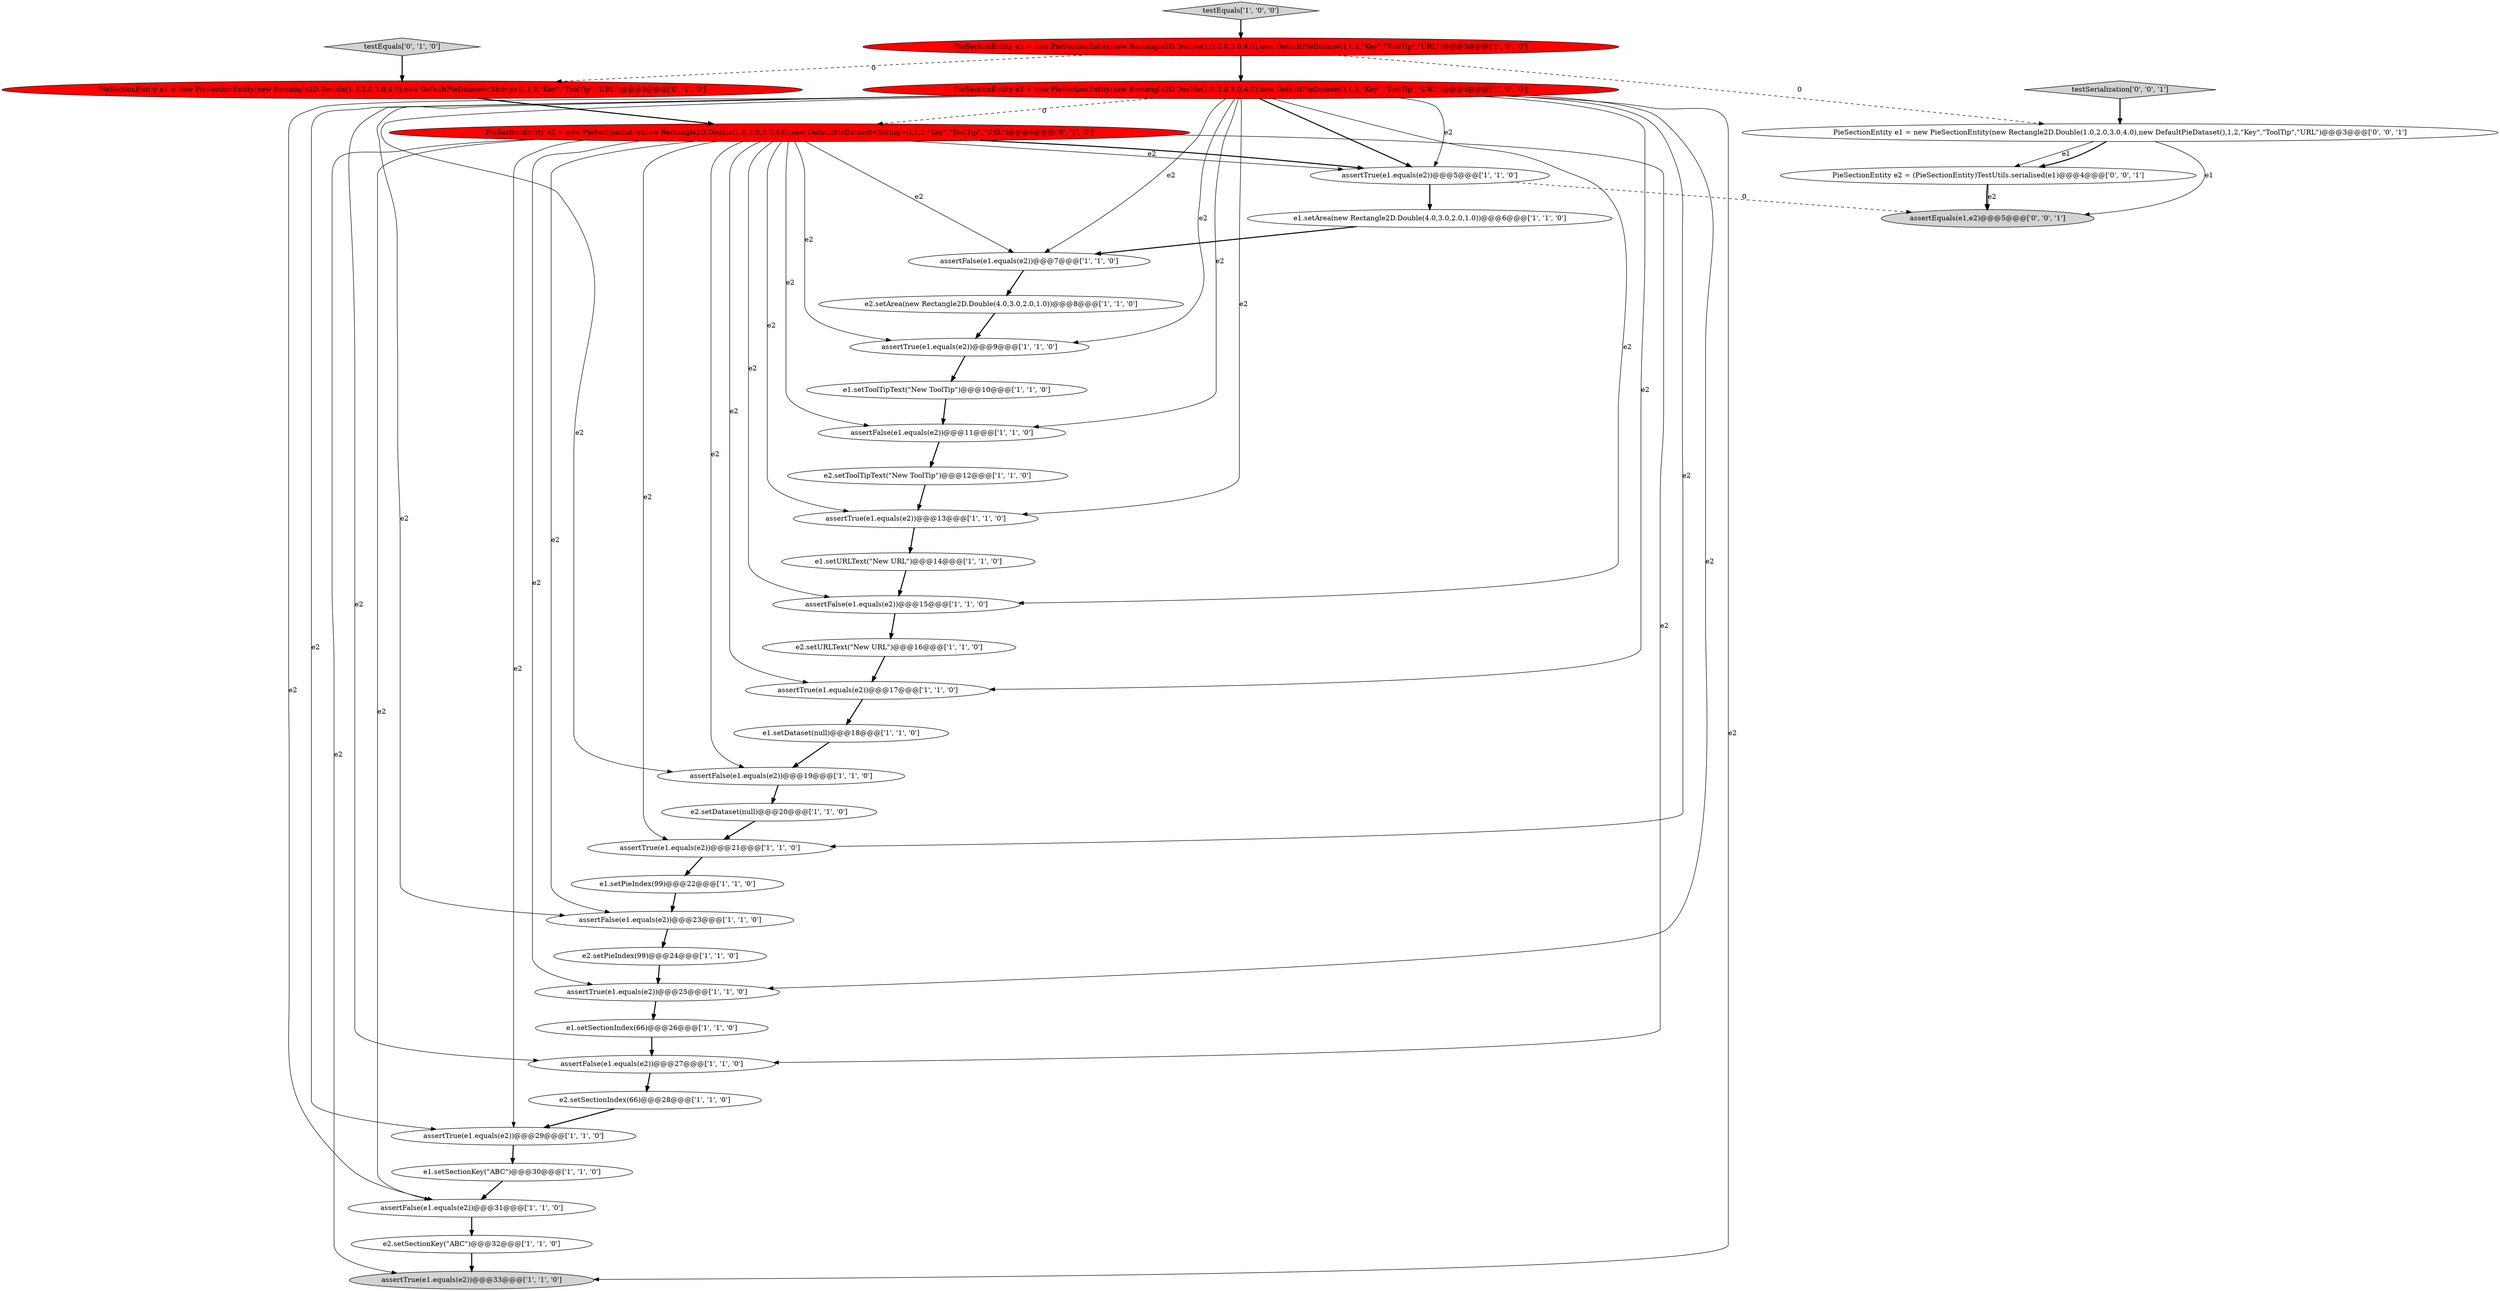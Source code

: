 digraph {
17 [style = filled, label = "e1.setURLText(\"New URL\")@@@14@@@['1', '1', '0']", fillcolor = white, shape = ellipse image = "AAA0AAABBB1BBB"];
14 [style = filled, label = "assertFalse(e1.equals(e2))@@@15@@@['1', '1', '0']", fillcolor = white, shape = ellipse image = "AAA0AAABBB1BBB"];
21 [style = filled, label = "assertFalse(e1.equals(e2))@@@31@@@['1', '1', '0']", fillcolor = white, shape = ellipse image = "AAA0AAABBB1BBB"];
19 [style = filled, label = "PieSectionEntity e1 = new PieSectionEntity(new Rectangle2D.Double(1.0,2.0,3.0,4.0),new DefaultPieDataset(),1,2,\"Key\",\"ToolTip\",\"URL\")@@@3@@@['1', '0', '0']", fillcolor = red, shape = ellipse image = "AAA1AAABBB1BBB"];
11 [style = filled, label = "assertFalse(e1.equals(e2))@@@11@@@['1', '1', '0']", fillcolor = white, shape = ellipse image = "AAA0AAABBB1BBB"];
26 [style = filled, label = "assertTrue(e1.equals(e2))@@@17@@@['1', '1', '0']", fillcolor = white, shape = ellipse image = "AAA0AAABBB1BBB"];
37 [style = filled, label = "PieSectionEntity e1 = new PieSectionEntity(new Rectangle2D.Double(1.0,2.0,3.0,4.0),new DefaultPieDataset(),1,2,\"Key\",\"ToolTip\",\"URL\")@@@3@@@['0', '0', '1']", fillcolor = white, shape = ellipse image = "AAA0AAABBB3BBB"];
2 [style = filled, label = "assertTrue(e1.equals(e2))@@@33@@@['1', '1', '0']", fillcolor = lightgray, shape = ellipse image = "AAA0AAABBB1BBB"];
20 [style = filled, label = "e1.setDataset(null)@@@18@@@['1', '1', '0']", fillcolor = white, shape = ellipse image = "AAA0AAABBB1BBB"];
35 [style = filled, label = "PieSectionEntity e2 = (PieSectionEntity)TestUtils.serialised(e1)@@@4@@@['0', '0', '1']", fillcolor = white, shape = ellipse image = "AAA0AAABBB3BBB"];
8 [style = filled, label = "assertFalse(e1.equals(e2))@@@19@@@['1', '1', '0']", fillcolor = white, shape = ellipse image = "AAA0AAABBB1BBB"];
22 [style = filled, label = "assertFalse(e1.equals(e2))@@@27@@@['1', '1', '0']", fillcolor = white, shape = ellipse image = "AAA0AAABBB1BBB"];
16 [style = filled, label = "assertTrue(e1.equals(e2))@@@21@@@['1', '1', '0']", fillcolor = white, shape = ellipse image = "AAA0AAABBB1BBB"];
30 [style = filled, label = "e2.setToolTipText(\"New ToolTip\")@@@12@@@['1', '1', '0']", fillcolor = white, shape = ellipse image = "AAA0AAABBB1BBB"];
10 [style = filled, label = "e2.setSectionKey(\"ABC\")@@@32@@@['1', '1', '0']", fillcolor = white, shape = ellipse image = "AAA0AAABBB1BBB"];
25 [style = filled, label = "e2.setPieIndex(99)@@@24@@@['1', '1', '0']", fillcolor = white, shape = ellipse image = "AAA0AAABBB1BBB"];
0 [style = filled, label = "e1.setArea(new Rectangle2D.Double(4.0,3.0,2.0,1.0))@@@6@@@['1', '1', '0']", fillcolor = white, shape = ellipse image = "AAA0AAABBB1BBB"];
29 [style = filled, label = "e2.setSectionIndex(66)@@@28@@@['1', '1', '0']", fillcolor = white, shape = ellipse image = "AAA0AAABBB1BBB"];
7 [style = filled, label = "e2.setArea(new Rectangle2D.Double(4.0,3.0,2.0,1.0))@@@8@@@['1', '1', '0']", fillcolor = white, shape = ellipse image = "AAA0AAABBB1BBB"];
32 [style = filled, label = "testEquals['0', '1', '0']", fillcolor = lightgray, shape = diamond image = "AAA0AAABBB2BBB"];
24 [style = filled, label = "assertTrue(e1.equals(e2))@@@9@@@['1', '1', '0']", fillcolor = white, shape = ellipse image = "AAA0AAABBB1BBB"];
31 [style = filled, label = "e1.setSectionIndex(66)@@@26@@@['1', '1', '0']", fillcolor = white, shape = ellipse image = "AAA0AAABBB1BBB"];
36 [style = filled, label = "assertEquals(e1,e2)@@@5@@@['0', '0', '1']", fillcolor = lightgray, shape = ellipse image = "AAA0AAABBB3BBB"];
38 [style = filled, label = "testSerialization['0', '0', '1']", fillcolor = lightgray, shape = diamond image = "AAA0AAABBB3BBB"];
23 [style = filled, label = "e1.setSectionKey(\"ABC\")@@@30@@@['1', '1', '0']", fillcolor = white, shape = ellipse image = "AAA0AAABBB1BBB"];
18 [style = filled, label = "assertFalse(e1.equals(e2))@@@23@@@['1', '1', '0']", fillcolor = white, shape = ellipse image = "AAA0AAABBB1BBB"];
28 [style = filled, label = "assertTrue(e1.equals(e2))@@@29@@@['1', '1', '0']", fillcolor = white, shape = ellipse image = "AAA0AAABBB1BBB"];
13 [style = filled, label = "e1.setPieIndex(99)@@@22@@@['1', '1', '0']", fillcolor = white, shape = ellipse image = "AAA0AAABBB1BBB"];
4 [style = filled, label = "assertTrue(e1.equals(e2))@@@5@@@['1', '1', '0']", fillcolor = white, shape = ellipse image = "AAA0AAABBB1BBB"];
6 [style = filled, label = "testEquals['1', '0', '0']", fillcolor = lightgray, shape = diamond image = "AAA0AAABBB1BBB"];
33 [style = filled, label = "PieSectionEntity e1 = new PieSectionEntity(new Rectangle2D.Double(1.0,2.0,3.0,4.0),new DefaultPieDataset<String>(),1,2,\"Key\",\"ToolTip\",\"URL\")@@@3@@@['0', '1', '0']", fillcolor = red, shape = ellipse image = "AAA1AAABBB2BBB"];
5 [style = filled, label = "PieSectionEntity e2 = new PieSectionEntity(new Rectangle2D.Double(1.0,2.0,3.0,4.0),new DefaultPieDataset(),1,2,\"Key\",\"ToolTip\",\"URL\")@@@4@@@['1', '0', '0']", fillcolor = red, shape = ellipse image = "AAA1AAABBB1BBB"];
12 [style = filled, label = "e2.setURLText(\"New URL\")@@@16@@@['1', '1', '0']", fillcolor = white, shape = ellipse image = "AAA0AAABBB1BBB"];
34 [style = filled, label = "PieSectionEntity e2 = new PieSectionEntity(new Rectangle2D.Double(1.0,2.0,3.0,4.0),new DefaultPieDataset<String>(),1,2,\"Key\",\"ToolTip\",\"URL\")@@@4@@@['0', '1', '0']", fillcolor = red, shape = ellipse image = "AAA1AAABBB2BBB"];
27 [style = filled, label = "e2.setDataset(null)@@@20@@@['1', '1', '0']", fillcolor = white, shape = ellipse image = "AAA0AAABBB1BBB"];
9 [style = filled, label = "assertTrue(e1.equals(e2))@@@13@@@['1', '1', '0']", fillcolor = white, shape = ellipse image = "AAA0AAABBB1BBB"];
3 [style = filled, label = "e1.setToolTipText(\"New ToolTip\")@@@10@@@['1', '1', '0']", fillcolor = white, shape = ellipse image = "AAA0AAABBB1BBB"];
15 [style = filled, label = "assertTrue(e1.equals(e2))@@@25@@@['1', '1', '0']", fillcolor = white, shape = ellipse image = "AAA0AAABBB1BBB"];
1 [style = filled, label = "assertFalse(e1.equals(e2))@@@7@@@['1', '1', '0']", fillcolor = white, shape = ellipse image = "AAA0AAABBB1BBB"];
34->11 [style = solid, label="e2"];
5->14 [style = solid, label="e2"];
21->10 [style = bold, label=""];
5->22 [style = solid, label="e2"];
5->28 [style = solid, label="e2"];
16->13 [style = bold, label=""];
5->8 [style = solid, label="e2"];
5->15 [style = solid, label="e2"];
31->22 [style = bold, label=""];
5->9 [style = solid, label="e2"];
34->28 [style = solid, label="e2"];
5->2 [style = solid, label="e2"];
3->11 [style = bold, label=""];
22->29 [style = bold, label=""];
34->8 [style = solid, label="e2"];
5->16 [style = solid, label="e2"];
9->17 [style = bold, label=""];
30->9 [style = bold, label=""];
12->26 [style = bold, label=""];
6->19 [style = bold, label=""];
27->16 [style = bold, label=""];
34->1 [style = solid, label="e2"];
1->7 [style = bold, label=""];
34->14 [style = solid, label="e2"];
37->36 [style = solid, label="e1"];
32->33 [style = bold, label=""];
5->18 [style = solid, label="e2"];
5->21 [style = solid, label="e2"];
34->4 [style = solid, label="e2"];
4->0 [style = bold, label=""];
5->34 [style = dashed, label="0"];
29->28 [style = bold, label=""];
19->5 [style = bold, label=""];
7->24 [style = bold, label=""];
20->8 [style = bold, label=""];
34->24 [style = solid, label="e2"];
5->24 [style = solid, label="e2"];
4->36 [style = dashed, label="0"];
23->21 [style = bold, label=""];
15->31 [style = bold, label=""];
17->14 [style = bold, label=""];
28->23 [style = bold, label=""];
38->37 [style = bold, label=""];
0->1 [style = bold, label=""];
5->4 [style = solid, label="e2"];
34->16 [style = solid, label="e2"];
14->12 [style = bold, label=""];
5->4 [style = bold, label=""];
5->26 [style = solid, label="e2"];
34->9 [style = solid, label="e2"];
18->25 [style = bold, label=""];
34->18 [style = solid, label="e2"];
25->15 [style = bold, label=""];
34->4 [style = bold, label=""];
10->2 [style = bold, label=""];
37->35 [style = solid, label="e1"];
35->36 [style = solid, label="e2"];
37->35 [style = bold, label=""];
35->36 [style = bold, label=""];
5->11 [style = solid, label="e2"];
34->26 [style = solid, label="e2"];
8->27 [style = bold, label=""];
19->33 [style = dashed, label="0"];
33->34 [style = bold, label=""];
19->37 [style = dashed, label="0"];
24->3 [style = bold, label=""];
11->30 [style = bold, label=""];
5->1 [style = solid, label="e2"];
34->15 [style = solid, label="e2"];
26->20 [style = bold, label=""];
13->18 [style = bold, label=""];
34->22 [style = solid, label="e2"];
34->21 [style = solid, label="e2"];
34->2 [style = solid, label="e2"];
}
